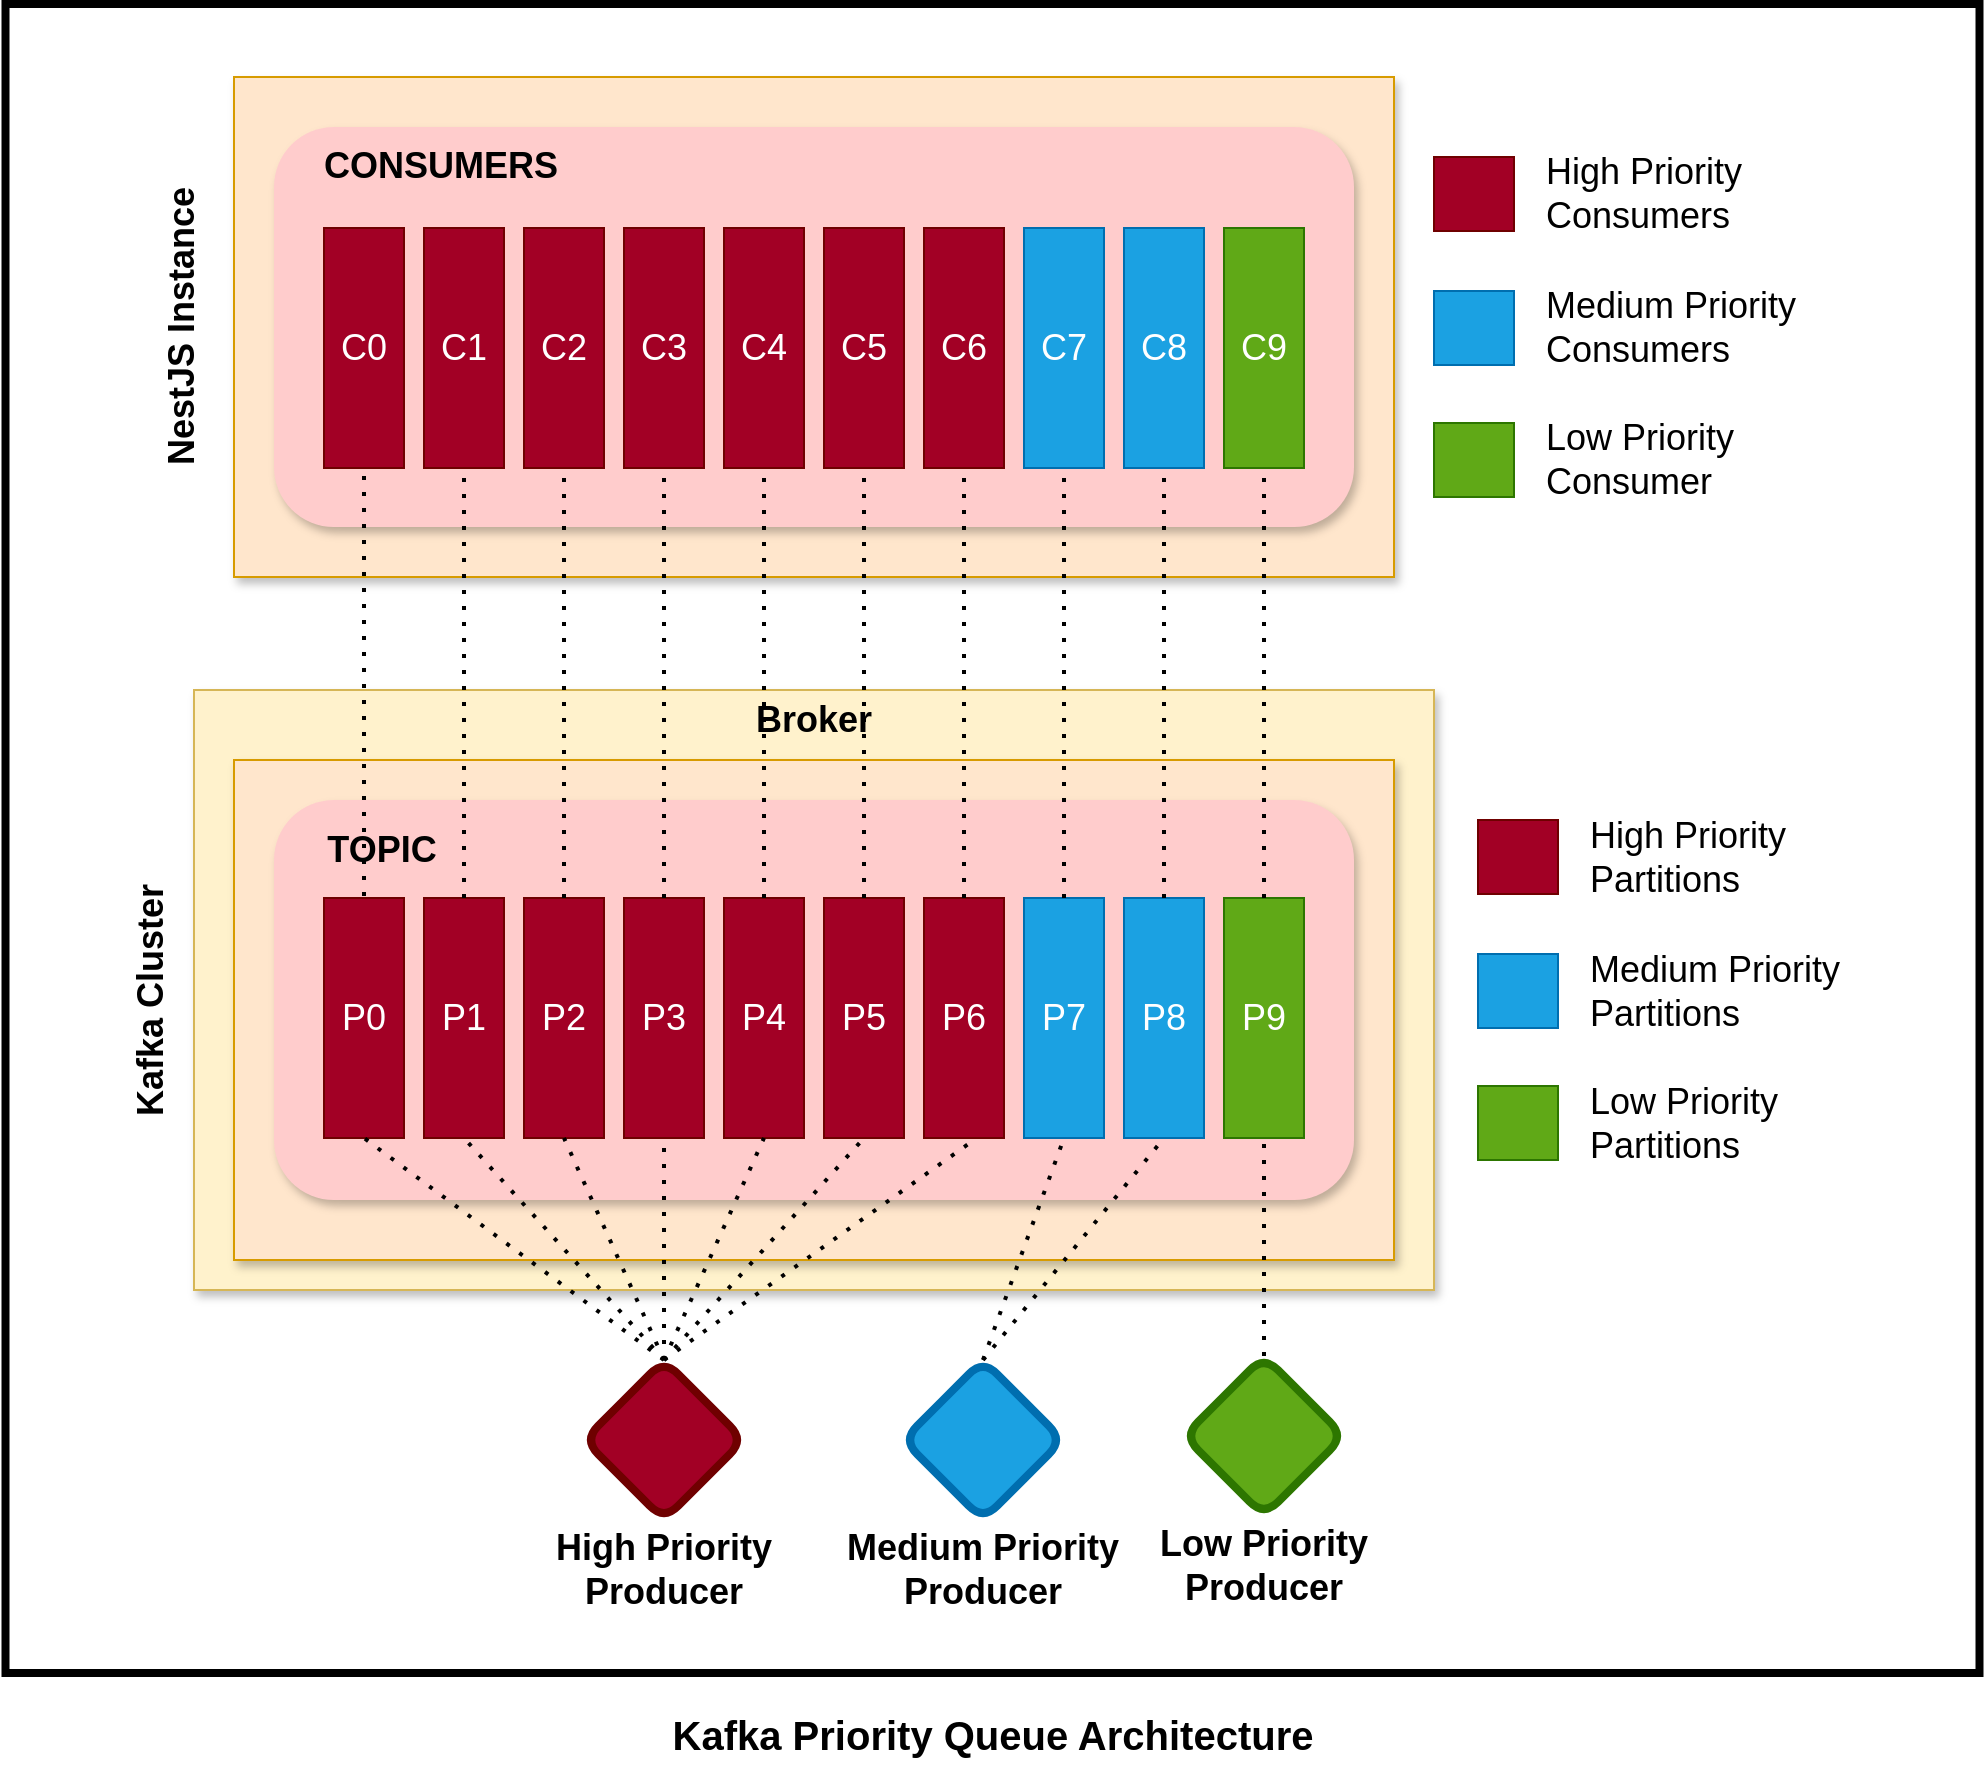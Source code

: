 <mxfile version="18.0.2" type="device"><diagram id="HS4xLgAiikQsav8jjzZE" name="Page-1"><mxGraphModel dx="1426" dy="1970" grid="0" gridSize="10" guides="1" tooltips="1" connect="1" arrows="1" fold="1" page="1" pageScale="1" pageWidth="827" pageHeight="1169" math="0" shadow="0"><root><mxCell id="0"/><mxCell id="1" parent="0"/><mxCell id="V44i_zn5xqEeYfp2Bg-W-109" value="" style="rounded=0;whiteSpace=wrap;html=1;shadow=0;glass=0;sketch=0;fontSize=18;strokeWidth=4;" vertex="1" parent="1"><mxGeometry x="5.75" y="-98" width="987" height="834.5" as="geometry"/></mxCell><mxCell id="V44i_zn5xqEeYfp2Bg-W-110" value="" style="group" vertex="1" connectable="0" parent="1"><mxGeometry x="63.5" y="-61.5" width="871.5" height="761.5" as="geometry"/></mxCell><mxCell id="V44i_zn5xqEeYfp2Bg-W-73" value="" style="rounded=0;whiteSpace=wrap;html=1;fontSize=18;fillColor=#ffe6cc;strokeColor=#d79b00;shadow=1;" vertex="1" parent="V44i_zn5xqEeYfp2Bg-W-110"><mxGeometry x="56.5" width="580" height="250" as="geometry"/></mxCell><mxCell id="V44i_zn5xqEeYfp2Bg-W-1" value="" style="rounded=0;whiteSpace=wrap;html=1;fillColor=#fff2cc;strokeColor=#d6b656;shadow=1;" vertex="1" parent="V44i_zn5xqEeYfp2Bg-W-110"><mxGeometry x="36.5" y="306.5" width="620" height="300" as="geometry"/></mxCell><mxCell id="V44i_zn5xqEeYfp2Bg-W-2" value="&lt;b&gt;&lt;font style=&quot;font-size: 18px;&quot;&gt;Kafka Cluster&lt;/font&gt;&lt;/b&gt;" style="text;html=1;strokeColor=none;fillColor=none;align=center;verticalAlign=middle;whiteSpace=wrap;rounded=0;rotation=-90;" vertex="1" parent="V44i_zn5xqEeYfp2Bg-W-110"><mxGeometry x="-46.5" y="446.5" width="123" height="30" as="geometry"/></mxCell><mxCell id="V44i_zn5xqEeYfp2Bg-W-3" value="" style="rounded=0;whiteSpace=wrap;html=1;fontSize=18;fillColor=#ffe6cc;strokeColor=#d79b00;shadow=1;" vertex="1" parent="V44i_zn5xqEeYfp2Bg-W-110"><mxGeometry x="56.5" y="341.5" width="580" height="250" as="geometry"/></mxCell><mxCell id="V44i_zn5xqEeYfp2Bg-W-4" value="&lt;b&gt;&lt;font style=&quot;font-size: 18px;&quot;&gt;Broker&lt;/font&gt;&lt;/b&gt;" style="text;html=1;strokeColor=none;fillColor=none;align=center;verticalAlign=middle;whiteSpace=wrap;rounded=0;" vertex="1" parent="V44i_zn5xqEeYfp2Bg-W-110"><mxGeometry x="311.5" y="306.5" width="70" height="30" as="geometry"/></mxCell><mxCell id="V44i_zn5xqEeYfp2Bg-W-5" value="" style="rounded=1;whiteSpace=wrap;html=1;fontSize=18;fillColor=#ffcccc;strokeColor=none;shadow=1;" vertex="1" parent="V44i_zn5xqEeYfp2Bg-W-110"><mxGeometry x="76.5" y="361.5" width="540" height="200" as="geometry"/></mxCell><mxCell id="V44i_zn5xqEeYfp2Bg-W-6" value="&lt;b&gt;&lt;font style=&quot;font-size: 18px;&quot;&gt;TOPIC&lt;/font&gt;&lt;/b&gt;" style="text;html=1;strokeColor=none;fillColor=none;align=center;verticalAlign=middle;whiteSpace=wrap;rounded=0;" vertex="1" parent="V44i_zn5xqEeYfp2Bg-W-110"><mxGeometry x="91.5" y="371.5" width="78" height="30" as="geometry"/></mxCell><mxCell id="V44i_zn5xqEeYfp2Bg-W-42" value="" style="endArrow=none;dashed=1;html=1;dashPattern=1 3;strokeWidth=2;rounded=0;fontSize=18;exitX=0.5;exitY=0;exitDx=0;exitDy=0;" edge="1" parent="V44i_zn5xqEeYfp2Bg-W-110" source="V44i_zn5xqEeYfp2Bg-W-27"><mxGeometry width="50" height="50" relative="1" as="geometry"><mxPoint x="246.5" y="646" as="sourcePoint"/><mxPoint x="426.5" y="531.5" as="targetPoint"/></mxGeometry></mxCell><mxCell id="V44i_zn5xqEeYfp2Bg-W-48" value="" style="group" vertex="1" connectable="0" parent="V44i_zn5xqEeYfp2Bg-W-110"><mxGeometry x="188.625" y="641.5" width="165.75" height="120" as="geometry"/></mxCell><mxCell id="V44i_zn5xqEeYfp2Bg-W-27" value="" style="rhombus;whiteSpace=wrap;html=1;rounded=1;shadow=0;glass=0;sketch=0;fontSize=18;strokeWidth=4;fillColor=#a20025;fontColor=#ffffff;strokeColor=#6F0000;fontStyle=1" vertex="1" parent="V44i_zn5xqEeYfp2Bg-W-48"><mxGeometry x="42.875" width="80" height="80" as="geometry"/></mxCell><mxCell id="V44i_zn5xqEeYfp2Bg-W-30" value="&lt;span&gt;&lt;font style=&quot;font-size: 18px;&quot;&gt;High Priority Producer&lt;/font&gt;&lt;/span&gt;" style="text;html=1;strokeColor=none;fillColor=none;align=center;verticalAlign=middle;whiteSpace=wrap;rounded=0;fontStyle=1" vertex="1" parent="V44i_zn5xqEeYfp2Bg-W-48"><mxGeometry y="90" width="165.75" height="30" as="geometry"/></mxCell><mxCell id="V44i_zn5xqEeYfp2Bg-W-49" value="" style="group" vertex="1" connectable="0" parent="V44i_zn5xqEeYfp2Bg-W-110"><mxGeometry x="337.5" y="641.5" width="187" height="120" as="geometry"/></mxCell><mxCell id="V44i_zn5xqEeYfp2Bg-W-28" value="" style="rhombus;whiteSpace=wrap;html=1;rounded=1;shadow=0;glass=0;sketch=0;fontSize=18;strokeWidth=4;fillColor=#1ba1e2;fontColor=#ffffff;strokeColor=#006EAF;" vertex="1" parent="V44i_zn5xqEeYfp2Bg-W-49"><mxGeometry x="53.5" width="80" height="80" as="geometry"/></mxCell><mxCell id="V44i_zn5xqEeYfp2Bg-W-31" value="&lt;b&gt;&lt;font style=&quot;font-size: 18px;&quot;&gt;Medium Priority Producer&lt;/font&gt;&lt;/b&gt;" style="text;html=1;strokeColor=none;fillColor=none;align=center;verticalAlign=middle;whiteSpace=wrap;rounded=0;" vertex="1" parent="V44i_zn5xqEeYfp2Bg-W-49"><mxGeometry y="90" width="187" height="30" as="geometry"/></mxCell><mxCell id="V44i_zn5xqEeYfp2Bg-W-50" value="" style="group" vertex="1" connectable="0" parent="V44i_zn5xqEeYfp2Bg-W-110"><mxGeometry x="470.75" y="639.5" width="201.5" height="120" as="geometry"/></mxCell><mxCell id="V44i_zn5xqEeYfp2Bg-W-29" value="" style="rhombus;whiteSpace=wrap;html=1;rounded=1;shadow=0;glass=0;sketch=0;fontSize=18;strokeWidth=4;fillColor=#60a917;fontColor=#ffffff;strokeColor=#2D7600;" vertex="1" parent="V44i_zn5xqEeYfp2Bg-W-50"><mxGeometry x="60.75" width="80" height="80" as="geometry"/></mxCell><mxCell id="V44i_zn5xqEeYfp2Bg-W-32" value="&lt;b&gt;&lt;font style=&quot;font-size: 18px;&quot;&gt;Low Priority&lt;br&gt;Producer&lt;/font&gt;&lt;/b&gt;" style="text;html=1;strokeColor=none;fillColor=none;align=center;verticalAlign=middle;whiteSpace=wrap;rounded=0;" vertex="1" parent="V44i_zn5xqEeYfp2Bg-W-50"><mxGeometry y="90" width="201.5" height="30" as="geometry"/></mxCell><mxCell id="V44i_zn5xqEeYfp2Bg-W-60" value="" style="rounded=1;whiteSpace=wrap;html=1;fontSize=18;fillColor=#ffcccc;strokeColor=none;shadow=1;" vertex="1" parent="V44i_zn5xqEeYfp2Bg-W-110"><mxGeometry x="76.5" y="25" width="540" height="200" as="geometry"/></mxCell><mxCell id="V44i_zn5xqEeYfp2Bg-W-61" value="&lt;b&gt;&lt;font style=&quot;font-size: 18px;&quot;&gt;CONSUMERS&lt;/font&gt;&lt;/b&gt;" style="text;html=1;strokeColor=none;fillColor=none;align=center;verticalAlign=middle;whiteSpace=wrap;rounded=0;" vertex="1" parent="V44i_zn5xqEeYfp2Bg-W-110"><mxGeometry x="91.5" y="29.5" width="137" height="30" as="geometry"/></mxCell><mxCell id="V44i_zn5xqEeYfp2Bg-W-74" value="&lt;b&gt;&lt;font style=&quot;font-size: 18px;&quot;&gt;NestJS Instance&lt;/font&gt;&lt;/b&gt;" style="text;html=1;strokeColor=none;fillColor=none;align=center;verticalAlign=middle;whiteSpace=wrap;rounded=0;rotation=-90;" vertex="1" parent="V44i_zn5xqEeYfp2Bg-W-110"><mxGeometry x="-55" y="110" width="170" height="30" as="geometry"/></mxCell><mxCell id="V44i_zn5xqEeYfp2Bg-W-76" value="" style="endArrow=none;dashed=1;html=1;dashPattern=1 3;strokeWidth=2;rounded=0;fontSize=18;entryX=0.5;entryY=1;entryDx=0;entryDy=0;" edge="1" parent="V44i_zn5xqEeYfp2Bg-W-110" target="V44i_zn5xqEeYfp2Bg-W-63"><mxGeometry width="50" height="50" relative="1" as="geometry"><mxPoint x="121.5" y="409.5" as="sourcePoint"/><mxPoint x="56.5" y="280.5" as="targetPoint"/></mxGeometry></mxCell><mxCell id="V44i_zn5xqEeYfp2Bg-W-8" value="P0" style="rounded=0;whiteSpace=wrap;html=1;shadow=0;fontSize=18;glass=0;fillColor=#a20025;fontColor=#ffffff;strokeColor=#6F0000;" vertex="1" parent="V44i_zn5xqEeYfp2Bg-W-110"><mxGeometry x="101.5" y="410.5" width="40" height="120" as="geometry"/></mxCell><mxCell id="V44i_zn5xqEeYfp2Bg-W-36" value="" style="endArrow=none;dashed=1;html=1;dashPattern=1 3;strokeWidth=2;rounded=0;fontSize=18;entryX=0.5;entryY=1;entryDx=0;entryDy=0;exitX=0.5;exitY=0;exitDx=0;exitDy=0;" edge="1" parent="V44i_zn5xqEeYfp2Bg-W-110" source="V44i_zn5xqEeYfp2Bg-W-27" target="V44i_zn5xqEeYfp2Bg-W-8"><mxGeometry width="50" height="50" relative="1" as="geometry"><mxPoint x="136.5" y="646.5" as="sourcePoint"/><mxPoint x="186.5" y="596.5" as="targetPoint"/></mxGeometry></mxCell><mxCell id="V44i_zn5xqEeYfp2Bg-W-9" value="P1" style="rounded=0;whiteSpace=wrap;html=1;shadow=0;fontSize=18;glass=0;fillColor=#a20025;fontColor=#ffffff;strokeColor=#6F0000;" vertex="1" parent="V44i_zn5xqEeYfp2Bg-W-110"><mxGeometry x="151.5" y="410.5" width="40" height="120" as="geometry"/></mxCell><mxCell id="V44i_zn5xqEeYfp2Bg-W-37" value="" style="endArrow=none;dashed=1;html=1;dashPattern=1 3;strokeWidth=2;rounded=0;fontSize=18;entryX=0.5;entryY=1;entryDx=0;entryDy=0;exitX=0.5;exitY=0;exitDx=0;exitDy=0;" edge="1" parent="V44i_zn5xqEeYfp2Bg-W-110" source="V44i_zn5xqEeYfp2Bg-W-27" target="V44i_zn5xqEeYfp2Bg-W-9"><mxGeometry width="50" height="50" relative="1" as="geometry"><mxPoint x="146.5" y="656.5" as="sourcePoint"/><mxPoint x="131.5" y="540.5" as="targetPoint"/></mxGeometry></mxCell><mxCell id="V44i_zn5xqEeYfp2Bg-W-10" value="P2" style="rounded=0;whiteSpace=wrap;html=1;shadow=0;fontSize=18;glass=0;fillColor=#a20025;fontColor=#ffffff;strokeColor=#6F0000;" vertex="1" parent="V44i_zn5xqEeYfp2Bg-W-110"><mxGeometry x="201.5" y="410.5" width="40" height="120" as="geometry"/></mxCell><mxCell id="V44i_zn5xqEeYfp2Bg-W-38" value="" style="endArrow=none;dashed=1;html=1;dashPattern=1 3;strokeWidth=2;rounded=0;fontSize=18;entryX=0.5;entryY=1;entryDx=0;entryDy=0;exitX=0.5;exitY=0;exitDx=0;exitDy=0;" edge="1" parent="V44i_zn5xqEeYfp2Bg-W-110" source="V44i_zn5xqEeYfp2Bg-W-27" target="V44i_zn5xqEeYfp2Bg-W-10"><mxGeometry width="50" height="50" relative="1" as="geometry"><mxPoint x="147.25" y="654" as="sourcePoint"/><mxPoint x="181.5" y="540.5" as="targetPoint"/></mxGeometry></mxCell><mxCell id="V44i_zn5xqEeYfp2Bg-W-11" value="P3" style="rounded=0;whiteSpace=wrap;html=1;shadow=0;fontSize=18;glass=0;fillColor=#a20025;fontColor=#ffffff;strokeColor=#6F0000;" vertex="1" parent="V44i_zn5xqEeYfp2Bg-W-110"><mxGeometry x="251.5" y="410.5" width="40" height="120" as="geometry"/></mxCell><mxCell id="V44i_zn5xqEeYfp2Bg-W-39" value="" style="endArrow=none;dashed=1;html=1;dashPattern=1 3;strokeWidth=2;rounded=0;fontSize=18;entryX=0.5;entryY=1;entryDx=0;entryDy=0;exitX=0.5;exitY=0;exitDx=0;exitDy=0;" edge="1" parent="V44i_zn5xqEeYfp2Bg-W-110" source="V44i_zn5xqEeYfp2Bg-W-27" target="V44i_zn5xqEeYfp2Bg-W-11"><mxGeometry width="50" height="50" relative="1" as="geometry"><mxPoint x="136.5" y="641.5" as="sourcePoint"/><mxPoint x="231.5" y="540.5" as="targetPoint"/></mxGeometry></mxCell><mxCell id="V44i_zn5xqEeYfp2Bg-W-12" value="P4" style="rounded=0;whiteSpace=wrap;html=1;shadow=0;fontSize=18;glass=0;fillColor=#a20025;fontColor=#ffffff;strokeColor=#6F0000;" vertex="1" parent="V44i_zn5xqEeYfp2Bg-W-110"><mxGeometry x="301.5" y="410.5" width="40" height="120" as="geometry"/></mxCell><mxCell id="V44i_zn5xqEeYfp2Bg-W-40" value="" style="endArrow=none;dashed=1;html=1;dashPattern=1 3;strokeWidth=2;rounded=0;fontSize=18;entryX=0.5;entryY=1;entryDx=0;entryDy=0;exitX=0.5;exitY=0;exitDx=0;exitDy=0;" edge="1" parent="V44i_zn5xqEeYfp2Bg-W-110" source="V44i_zn5xqEeYfp2Bg-W-27" target="V44i_zn5xqEeYfp2Bg-W-12"><mxGeometry width="50" height="50" relative="1" as="geometry"><mxPoint x="202.25" y="654" as="sourcePoint"/><mxPoint x="281.5" y="540.5" as="targetPoint"/></mxGeometry></mxCell><mxCell id="V44i_zn5xqEeYfp2Bg-W-13" value="P5" style="rounded=0;whiteSpace=wrap;html=1;shadow=0;fontSize=18;glass=0;fillColor=#a20025;fontColor=#ffffff;strokeColor=#6F0000;" vertex="1" parent="V44i_zn5xqEeYfp2Bg-W-110"><mxGeometry x="351.5" y="410.5" width="40" height="120" as="geometry"/></mxCell><mxCell id="V44i_zn5xqEeYfp2Bg-W-41" value="" style="endArrow=none;dashed=1;html=1;dashPattern=1 3;strokeWidth=2;rounded=0;fontSize=18;entryX=0.5;entryY=1;entryDx=0;entryDy=0;exitX=0.5;exitY=0;exitDx=0;exitDy=0;" edge="1" parent="V44i_zn5xqEeYfp2Bg-W-110" source="V44i_zn5xqEeYfp2Bg-W-27" target="V44i_zn5xqEeYfp2Bg-W-13"><mxGeometry width="50" height="50" relative="1" as="geometry"><mxPoint x="202.25" y="654" as="sourcePoint"/><mxPoint x="331.5" y="540.5" as="targetPoint"/></mxGeometry></mxCell><mxCell id="V44i_zn5xqEeYfp2Bg-W-14" value="P6" style="rounded=0;whiteSpace=wrap;html=1;shadow=0;fontSize=18;glass=0;fillColor=#a20025;fontColor=#ffffff;strokeColor=#6F0000;" vertex="1" parent="V44i_zn5xqEeYfp2Bg-W-110"><mxGeometry x="401.5" y="410.5" width="40" height="120" as="geometry"/></mxCell><mxCell id="V44i_zn5xqEeYfp2Bg-W-15" value="P7" style="rounded=0;whiteSpace=wrap;html=1;shadow=0;fontSize=18;glass=0;fillColor=#1ba1e2;fontColor=#ffffff;strokeColor=#006EAF;" vertex="1" parent="V44i_zn5xqEeYfp2Bg-W-110"><mxGeometry x="451.5" y="410.5" width="40" height="120" as="geometry"/></mxCell><mxCell id="V44i_zn5xqEeYfp2Bg-W-43" value="" style="endArrow=none;dashed=1;html=1;dashPattern=1 3;strokeWidth=2;rounded=0;fontSize=18;exitX=0.5;exitY=0;exitDx=0;exitDy=0;entryX=0.5;entryY=1;entryDx=0;entryDy=0;" edge="1" parent="V44i_zn5xqEeYfp2Bg-W-110" source="V44i_zn5xqEeYfp2Bg-W-28" target="V44i_zn5xqEeYfp2Bg-W-15"><mxGeometry width="50" height="50" relative="1" as="geometry"><mxPoint x="281.5" y="651.5" as="sourcePoint"/><mxPoint x="436.5" y="541.5" as="targetPoint"/></mxGeometry></mxCell><mxCell id="V44i_zn5xqEeYfp2Bg-W-16" value="P8" style="rounded=0;whiteSpace=wrap;html=1;shadow=0;fontSize=18;glass=0;fillColor=#1ba1e2;fontColor=#ffffff;strokeColor=#006EAF;" vertex="1" parent="V44i_zn5xqEeYfp2Bg-W-110"><mxGeometry x="501.5" y="410.5" width="40" height="120" as="geometry"/></mxCell><mxCell id="V44i_zn5xqEeYfp2Bg-W-46" value="" style="endArrow=none;dashed=1;html=1;dashPattern=1 3;strokeWidth=2;rounded=0;fontSize=18;exitX=0.5;exitY=0;exitDx=0;exitDy=0;entryX=0.5;entryY=1;entryDx=0;entryDy=0;" edge="1" parent="V44i_zn5xqEeYfp2Bg-W-110" source="V44i_zn5xqEeYfp2Bg-W-28" target="V44i_zn5xqEeYfp2Bg-W-16"><mxGeometry width="50" height="50" relative="1" as="geometry"><mxPoint x="431.5" y="646.5" as="sourcePoint"/><mxPoint x="481.5" y="540.5" as="targetPoint"/></mxGeometry></mxCell><mxCell id="V44i_zn5xqEeYfp2Bg-W-17" value="P9" style="rounded=0;whiteSpace=wrap;html=1;shadow=0;fontSize=18;glass=0;fillColor=#60a917;fontColor=#ffffff;strokeColor=#2D7600;" vertex="1" parent="V44i_zn5xqEeYfp2Bg-W-110"><mxGeometry x="551.5" y="410.5" width="40" height="120" as="geometry"/></mxCell><mxCell id="V44i_zn5xqEeYfp2Bg-W-47" value="" style="endArrow=none;dashed=1;html=1;dashPattern=1 3;strokeWidth=2;rounded=0;fontSize=18;exitX=0.5;exitY=0;exitDx=0;exitDy=0;entryX=0.5;entryY=1;entryDx=0;entryDy=0;" edge="1" parent="V44i_zn5xqEeYfp2Bg-W-110" source="V44i_zn5xqEeYfp2Bg-W-29" target="V44i_zn5xqEeYfp2Bg-W-17"><mxGeometry width="50" height="50" relative="1" as="geometry"><mxPoint x="431.5" y="651.5" as="sourcePoint"/><mxPoint x="531.5" y="540.5" as="targetPoint"/></mxGeometry></mxCell><mxCell id="V44i_zn5xqEeYfp2Bg-W-63" value="C0" style="rounded=0;whiteSpace=wrap;html=1;shadow=0;fontSize=18;glass=0;fillColor=#a20025;fontColor=#ffffff;strokeColor=#6F0000;" vertex="1" parent="V44i_zn5xqEeYfp2Bg-W-110"><mxGeometry x="101.5" y="75.5" width="40" height="120" as="geometry"/></mxCell><mxCell id="V44i_zn5xqEeYfp2Bg-W-64" value="C1" style="rounded=0;whiteSpace=wrap;html=1;shadow=0;fontSize=18;glass=0;fillColor=#a20025;fontColor=#ffffff;strokeColor=#6F0000;" vertex="1" parent="V44i_zn5xqEeYfp2Bg-W-110"><mxGeometry x="151.5" y="75.5" width="40" height="120" as="geometry"/></mxCell><mxCell id="V44i_zn5xqEeYfp2Bg-W-77" value="" style="endArrow=none;dashed=1;html=1;dashPattern=1 3;strokeWidth=2;rounded=0;fontSize=18;entryX=0.5;entryY=1;entryDx=0;entryDy=0;exitX=0.5;exitY=0;exitDx=0;exitDy=0;" edge="1" parent="V44i_zn5xqEeYfp2Bg-W-110" source="V44i_zn5xqEeYfp2Bg-W-9" target="V44i_zn5xqEeYfp2Bg-W-64"><mxGeometry width="50" height="50" relative="1" as="geometry"><mxPoint x="131.5" y="419.5" as="sourcePoint"/><mxPoint x="131.5" y="205.5" as="targetPoint"/></mxGeometry></mxCell><mxCell id="V44i_zn5xqEeYfp2Bg-W-65" value="C2" style="rounded=0;whiteSpace=wrap;html=1;shadow=0;fontSize=18;glass=0;fillColor=#a20025;fontColor=#ffffff;strokeColor=#6F0000;" vertex="1" parent="V44i_zn5xqEeYfp2Bg-W-110"><mxGeometry x="201.5" y="75.5" width="40" height="120" as="geometry"/></mxCell><mxCell id="V44i_zn5xqEeYfp2Bg-W-78" value="" style="endArrow=none;dashed=1;html=1;dashPattern=1 3;strokeWidth=2;rounded=0;fontSize=18;entryX=0.5;entryY=1;entryDx=0;entryDy=0;exitX=0.5;exitY=0;exitDx=0;exitDy=0;" edge="1" parent="V44i_zn5xqEeYfp2Bg-W-110" source="V44i_zn5xqEeYfp2Bg-W-10" target="V44i_zn5xqEeYfp2Bg-W-65"><mxGeometry width="50" height="50" relative="1" as="geometry"><mxPoint x="218.5" y="406.5" as="sourcePoint"/><mxPoint x="218.5" y="207.5" as="targetPoint"/></mxGeometry></mxCell><mxCell id="V44i_zn5xqEeYfp2Bg-W-66" value="C3" style="rounded=0;whiteSpace=wrap;html=1;shadow=0;fontSize=18;glass=0;fillColor=#a20025;fontColor=#ffffff;strokeColor=#6F0000;" vertex="1" parent="V44i_zn5xqEeYfp2Bg-W-110"><mxGeometry x="251.5" y="75.5" width="40" height="120" as="geometry"/></mxCell><mxCell id="V44i_zn5xqEeYfp2Bg-W-79" value="" style="endArrow=none;dashed=1;html=1;dashPattern=1 3;strokeWidth=2;rounded=0;fontSize=18;entryX=0.5;entryY=1;entryDx=0;entryDy=0;exitX=0.5;exitY=0;exitDx=0;exitDy=0;" edge="1" parent="V44i_zn5xqEeYfp2Bg-W-110" source="V44i_zn5xqEeYfp2Bg-W-11" target="V44i_zn5xqEeYfp2Bg-W-66"><mxGeometry width="50" height="50" relative="1" as="geometry"><mxPoint x="231.5" y="420.5" as="sourcePoint"/><mxPoint x="231.5" y="205.5" as="targetPoint"/></mxGeometry></mxCell><mxCell id="V44i_zn5xqEeYfp2Bg-W-67" value="C4" style="rounded=0;whiteSpace=wrap;html=1;shadow=0;fontSize=18;glass=0;fillColor=#a20025;fontColor=#ffffff;strokeColor=#6F0000;" vertex="1" parent="V44i_zn5xqEeYfp2Bg-W-110"><mxGeometry x="301.5" y="75.5" width="40" height="120" as="geometry"/></mxCell><mxCell id="V44i_zn5xqEeYfp2Bg-W-80" value="" style="endArrow=none;dashed=1;html=1;dashPattern=1 3;strokeWidth=2;rounded=0;fontSize=18;entryX=0.5;entryY=1;entryDx=0;entryDy=0;exitX=0.5;exitY=0;exitDx=0;exitDy=0;" edge="1" parent="V44i_zn5xqEeYfp2Bg-W-110" source="V44i_zn5xqEeYfp2Bg-W-12" target="V44i_zn5xqEeYfp2Bg-W-67"><mxGeometry width="50" height="50" relative="1" as="geometry"><mxPoint x="281.5" y="420.5" as="sourcePoint"/><mxPoint x="281.5" y="205.5" as="targetPoint"/></mxGeometry></mxCell><mxCell id="V44i_zn5xqEeYfp2Bg-W-68" value="C5" style="rounded=0;whiteSpace=wrap;html=1;shadow=0;fontSize=18;glass=0;fillColor=#a20025;fontColor=#ffffff;strokeColor=#6F0000;" vertex="1" parent="V44i_zn5xqEeYfp2Bg-W-110"><mxGeometry x="351.5" y="75.5" width="40" height="120" as="geometry"/></mxCell><mxCell id="V44i_zn5xqEeYfp2Bg-W-81" value="" style="endArrow=none;dashed=1;html=1;dashPattern=1 3;strokeWidth=2;rounded=0;fontSize=18;entryX=0.5;entryY=1;entryDx=0;entryDy=0;exitX=0.5;exitY=0;exitDx=0;exitDy=0;" edge="1" parent="V44i_zn5xqEeYfp2Bg-W-110" source="V44i_zn5xqEeYfp2Bg-W-13" target="V44i_zn5xqEeYfp2Bg-W-68"><mxGeometry width="50" height="50" relative="1" as="geometry"><mxPoint x="331.5" y="420.5" as="sourcePoint"/><mxPoint x="331.5" y="205.5" as="targetPoint"/></mxGeometry></mxCell><mxCell id="V44i_zn5xqEeYfp2Bg-W-69" value="C6" style="rounded=0;whiteSpace=wrap;html=1;shadow=0;fontSize=18;glass=0;fillColor=#a20025;fontColor=#ffffff;strokeColor=#6F0000;" vertex="1" parent="V44i_zn5xqEeYfp2Bg-W-110"><mxGeometry x="401.5" y="75.5" width="40" height="120" as="geometry"/></mxCell><mxCell id="V44i_zn5xqEeYfp2Bg-W-82" value="" style="endArrow=none;dashed=1;html=1;dashPattern=1 3;strokeWidth=2;rounded=0;fontSize=18;entryX=0.5;entryY=1;entryDx=0;entryDy=0;exitX=0.5;exitY=0;exitDx=0;exitDy=0;" edge="1" parent="V44i_zn5xqEeYfp2Bg-W-110" source="V44i_zn5xqEeYfp2Bg-W-14" target="V44i_zn5xqEeYfp2Bg-W-69"><mxGeometry width="50" height="50" relative="1" as="geometry"><mxPoint x="381.5" y="420.5" as="sourcePoint"/><mxPoint x="381.5" y="205.5" as="targetPoint"/></mxGeometry></mxCell><mxCell id="V44i_zn5xqEeYfp2Bg-W-70" value="C7" style="rounded=0;whiteSpace=wrap;html=1;shadow=0;fontSize=18;glass=0;fillColor=#1ba1e2;fontColor=#ffffff;strokeColor=#006EAF;" vertex="1" parent="V44i_zn5xqEeYfp2Bg-W-110"><mxGeometry x="451.5" y="75.5" width="40" height="120" as="geometry"/></mxCell><mxCell id="V44i_zn5xqEeYfp2Bg-W-83" value="" style="endArrow=none;dashed=1;html=1;dashPattern=1 3;strokeWidth=2;rounded=0;fontSize=18;entryX=0.5;entryY=1;entryDx=0;entryDy=0;exitX=0.5;exitY=0;exitDx=0;exitDy=0;" edge="1" parent="V44i_zn5xqEeYfp2Bg-W-110" source="V44i_zn5xqEeYfp2Bg-W-15" target="V44i_zn5xqEeYfp2Bg-W-70"><mxGeometry width="50" height="50" relative="1" as="geometry"><mxPoint x="431.5" y="420.5" as="sourcePoint"/><mxPoint x="431.5" y="205.5" as="targetPoint"/></mxGeometry></mxCell><mxCell id="V44i_zn5xqEeYfp2Bg-W-71" value="C8" style="rounded=0;whiteSpace=wrap;html=1;shadow=0;fontSize=18;glass=0;fillColor=#1ba1e2;fontColor=#ffffff;strokeColor=#006EAF;" vertex="1" parent="V44i_zn5xqEeYfp2Bg-W-110"><mxGeometry x="501.5" y="75.5" width="40" height="120" as="geometry"/></mxCell><mxCell id="V44i_zn5xqEeYfp2Bg-W-84" value="" style="endArrow=none;dashed=1;html=1;dashPattern=1 3;strokeWidth=2;rounded=0;fontSize=18;entryX=0.5;entryY=1;entryDx=0;entryDy=0;exitX=0.5;exitY=0;exitDx=0;exitDy=0;" edge="1" parent="V44i_zn5xqEeYfp2Bg-W-110" source="V44i_zn5xqEeYfp2Bg-W-16" target="V44i_zn5xqEeYfp2Bg-W-71"><mxGeometry width="50" height="50" relative="1" as="geometry"><mxPoint x="481.5" y="420.5" as="sourcePoint"/><mxPoint x="481.5" y="205.5" as="targetPoint"/></mxGeometry></mxCell><mxCell id="V44i_zn5xqEeYfp2Bg-W-72" value="C9" style="rounded=0;whiteSpace=wrap;html=1;shadow=0;fontSize=18;glass=0;fillColor=#60a917;fontColor=#ffffff;strokeColor=#2D7600;" vertex="1" parent="V44i_zn5xqEeYfp2Bg-W-110"><mxGeometry x="551.5" y="75.5" width="40" height="120" as="geometry"/></mxCell><mxCell id="V44i_zn5xqEeYfp2Bg-W-85" value="" style="endArrow=none;dashed=1;html=1;dashPattern=1 3;strokeWidth=2;rounded=0;fontSize=18;entryX=0.5;entryY=1;entryDx=0;entryDy=0;" edge="1" parent="V44i_zn5xqEeYfp2Bg-W-110" source="V44i_zn5xqEeYfp2Bg-W-17" target="V44i_zn5xqEeYfp2Bg-W-72"><mxGeometry width="50" height="50" relative="1" as="geometry"><mxPoint x="531.5" y="420.5" as="sourcePoint"/><mxPoint x="531.5" y="205.5" as="targetPoint"/></mxGeometry></mxCell><mxCell id="V44i_zn5xqEeYfp2Bg-W-98" value="" style="group" vertex="1" connectable="0" parent="V44i_zn5xqEeYfp2Bg-W-110"><mxGeometry x="678.5" y="371.5" width="193" height="170" as="geometry"/></mxCell><mxCell id="V44i_zn5xqEeYfp2Bg-W-95" value="" style="group" vertex="1" connectable="0" parent="V44i_zn5xqEeYfp2Bg-W-98"><mxGeometry width="193" height="37" as="geometry"/></mxCell><mxCell id="V44i_zn5xqEeYfp2Bg-W-89" value="" style="rounded=0;whiteSpace=wrap;html=1;shadow=0;fontSize=18;glass=0;fillColor=#a20025;fontColor=#ffffff;strokeColor=#6F0000;" vertex="1" parent="V44i_zn5xqEeYfp2Bg-W-95"><mxGeometry width="40" height="37" as="geometry"/></mxCell><mxCell id="V44i_zn5xqEeYfp2Bg-W-90" value="High Priority Partitions" style="text;html=1;strokeColor=none;fillColor=none;align=left;verticalAlign=middle;whiteSpace=wrap;rounded=0;shadow=0;glass=0;sketch=0;fontSize=18;" vertex="1" parent="V44i_zn5xqEeYfp2Bg-W-95"><mxGeometry x="54" y="3.5" width="139" height="30" as="geometry"/></mxCell><mxCell id="V44i_zn5xqEeYfp2Bg-W-96" value="" style="group" vertex="1" connectable="0" parent="V44i_zn5xqEeYfp2Bg-W-98"><mxGeometry y="67" width="193" height="37" as="geometry"/></mxCell><mxCell id="V44i_zn5xqEeYfp2Bg-W-91" value="" style="rounded=0;whiteSpace=wrap;html=1;shadow=0;fontSize=18;glass=0;fillColor=#1ba1e2;fontColor=#ffffff;strokeColor=#006EAF;" vertex="1" parent="V44i_zn5xqEeYfp2Bg-W-96"><mxGeometry width="40" height="37" as="geometry"/></mxCell><mxCell id="V44i_zn5xqEeYfp2Bg-W-92" value="Medium Priority Partitions" style="text;html=1;strokeColor=none;fillColor=none;align=left;verticalAlign=middle;whiteSpace=wrap;rounded=0;shadow=0;glass=0;sketch=0;fontSize=18;" vertex="1" parent="V44i_zn5xqEeYfp2Bg-W-96"><mxGeometry x="54" y="3.5" width="139" height="30" as="geometry"/></mxCell><mxCell id="V44i_zn5xqEeYfp2Bg-W-97" value="" style="group" vertex="1" connectable="0" parent="V44i_zn5xqEeYfp2Bg-W-98"><mxGeometry y="133" width="193" height="37" as="geometry"/></mxCell><mxCell id="V44i_zn5xqEeYfp2Bg-W-93" value="" style="rounded=0;whiteSpace=wrap;html=1;shadow=0;fontSize=18;glass=0;fillColor=#60a917;fontColor=#ffffff;strokeColor=#2D7600;" vertex="1" parent="V44i_zn5xqEeYfp2Bg-W-97"><mxGeometry width="40" height="37" as="geometry"/></mxCell><mxCell id="V44i_zn5xqEeYfp2Bg-W-94" value="Low Priority Partitions" style="text;html=1;strokeColor=none;fillColor=none;align=left;verticalAlign=middle;whiteSpace=wrap;rounded=0;shadow=0;glass=0;sketch=0;fontSize=18;" vertex="1" parent="V44i_zn5xqEeYfp2Bg-W-97"><mxGeometry x="54" y="3.5" width="139" height="30" as="geometry"/></mxCell><mxCell id="V44i_zn5xqEeYfp2Bg-W-99" value="" style="group" vertex="1" connectable="0" parent="V44i_zn5xqEeYfp2Bg-W-110"><mxGeometry x="656.5" y="40" width="193" height="170" as="geometry"/></mxCell><mxCell id="V44i_zn5xqEeYfp2Bg-W-100" value="" style="group" vertex="1" connectable="0" parent="V44i_zn5xqEeYfp2Bg-W-99"><mxGeometry width="193" height="37" as="geometry"/></mxCell><mxCell id="V44i_zn5xqEeYfp2Bg-W-101" value="" style="rounded=0;whiteSpace=wrap;html=1;shadow=0;fontSize=18;glass=0;fillColor=#a20025;fontColor=#ffffff;strokeColor=#6F0000;" vertex="1" parent="V44i_zn5xqEeYfp2Bg-W-100"><mxGeometry width="40" height="37" as="geometry"/></mxCell><mxCell id="V44i_zn5xqEeYfp2Bg-W-102" value="High Priority Consumers" style="text;html=1;strokeColor=none;fillColor=none;align=left;verticalAlign=middle;whiteSpace=wrap;rounded=0;shadow=0;glass=0;sketch=0;fontSize=18;" vertex="1" parent="V44i_zn5xqEeYfp2Bg-W-100"><mxGeometry x="54" y="3.5" width="139" height="30" as="geometry"/></mxCell><mxCell id="V44i_zn5xqEeYfp2Bg-W-103" value="" style="group" vertex="1" connectable="0" parent="V44i_zn5xqEeYfp2Bg-W-99"><mxGeometry y="67" width="193" height="37" as="geometry"/></mxCell><mxCell id="V44i_zn5xqEeYfp2Bg-W-104" value="" style="rounded=0;whiteSpace=wrap;html=1;shadow=0;fontSize=18;glass=0;fillColor=#1ba1e2;fontColor=#ffffff;strokeColor=#006EAF;" vertex="1" parent="V44i_zn5xqEeYfp2Bg-W-103"><mxGeometry width="40" height="37" as="geometry"/></mxCell><mxCell id="V44i_zn5xqEeYfp2Bg-W-105" value="Medium Priority Consumers" style="text;html=1;strokeColor=none;fillColor=none;align=left;verticalAlign=middle;whiteSpace=wrap;rounded=0;shadow=0;glass=0;sketch=0;fontSize=18;" vertex="1" parent="V44i_zn5xqEeYfp2Bg-W-103"><mxGeometry x="54" y="3.5" width="139" height="30" as="geometry"/></mxCell><mxCell id="V44i_zn5xqEeYfp2Bg-W-106" value="" style="group" vertex="1" connectable="0" parent="V44i_zn5xqEeYfp2Bg-W-99"><mxGeometry y="133" width="193" height="37" as="geometry"/></mxCell><mxCell id="V44i_zn5xqEeYfp2Bg-W-107" value="" style="rounded=0;whiteSpace=wrap;html=1;shadow=0;fontSize=18;glass=0;fillColor=#60a917;fontColor=#ffffff;strokeColor=#2D7600;" vertex="1" parent="V44i_zn5xqEeYfp2Bg-W-106"><mxGeometry width="40" height="37" as="geometry"/></mxCell><mxCell id="V44i_zn5xqEeYfp2Bg-W-108" value="Low Priority Consumer" style="text;html=1;strokeColor=none;fillColor=none;align=left;verticalAlign=middle;whiteSpace=wrap;rounded=0;shadow=0;glass=0;sketch=0;fontSize=18;" vertex="1" parent="V44i_zn5xqEeYfp2Bg-W-106"><mxGeometry x="54" y="3.5" width="139" height="30" as="geometry"/></mxCell><mxCell id="V44i_zn5xqEeYfp2Bg-W-111" value="&lt;b style=&quot;font-size: 20px;&quot;&gt;&lt;font style=&quot;font-size: 20px;&quot;&gt;Kafka Priority Queue Architecture&lt;/font&gt;&lt;/b&gt;" style="text;html=1;strokeColor=none;fillColor=none;align=center;verticalAlign=middle;whiteSpace=wrap;rounded=0;rotation=0;fontSize=20;" vertex="1" parent="1"><mxGeometry x="332.75" y="752" width="333" height="30" as="geometry"/></mxCell></root></mxGraphModel></diagram></mxfile>